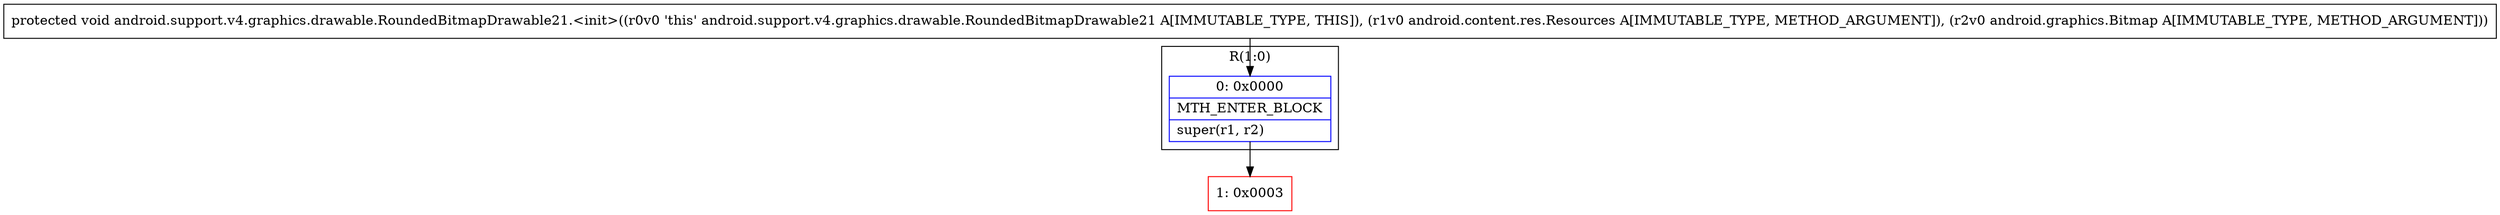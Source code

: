 digraph "CFG forandroid.support.v4.graphics.drawable.RoundedBitmapDrawable21.\<init\>(Landroid\/content\/res\/Resources;Landroid\/graphics\/Bitmap;)V" {
subgraph cluster_Region_1459213765 {
label = "R(1:0)";
node [shape=record,color=blue];
Node_0 [shape=record,label="{0\:\ 0x0000|MTH_ENTER_BLOCK\l|super(r1, r2)\l}"];
}
Node_1 [shape=record,color=red,label="{1\:\ 0x0003}"];
MethodNode[shape=record,label="{protected void android.support.v4.graphics.drawable.RoundedBitmapDrawable21.\<init\>((r0v0 'this' android.support.v4.graphics.drawable.RoundedBitmapDrawable21 A[IMMUTABLE_TYPE, THIS]), (r1v0 android.content.res.Resources A[IMMUTABLE_TYPE, METHOD_ARGUMENT]), (r2v0 android.graphics.Bitmap A[IMMUTABLE_TYPE, METHOD_ARGUMENT])) }"];
MethodNode -> Node_0;
Node_0 -> Node_1;
}

